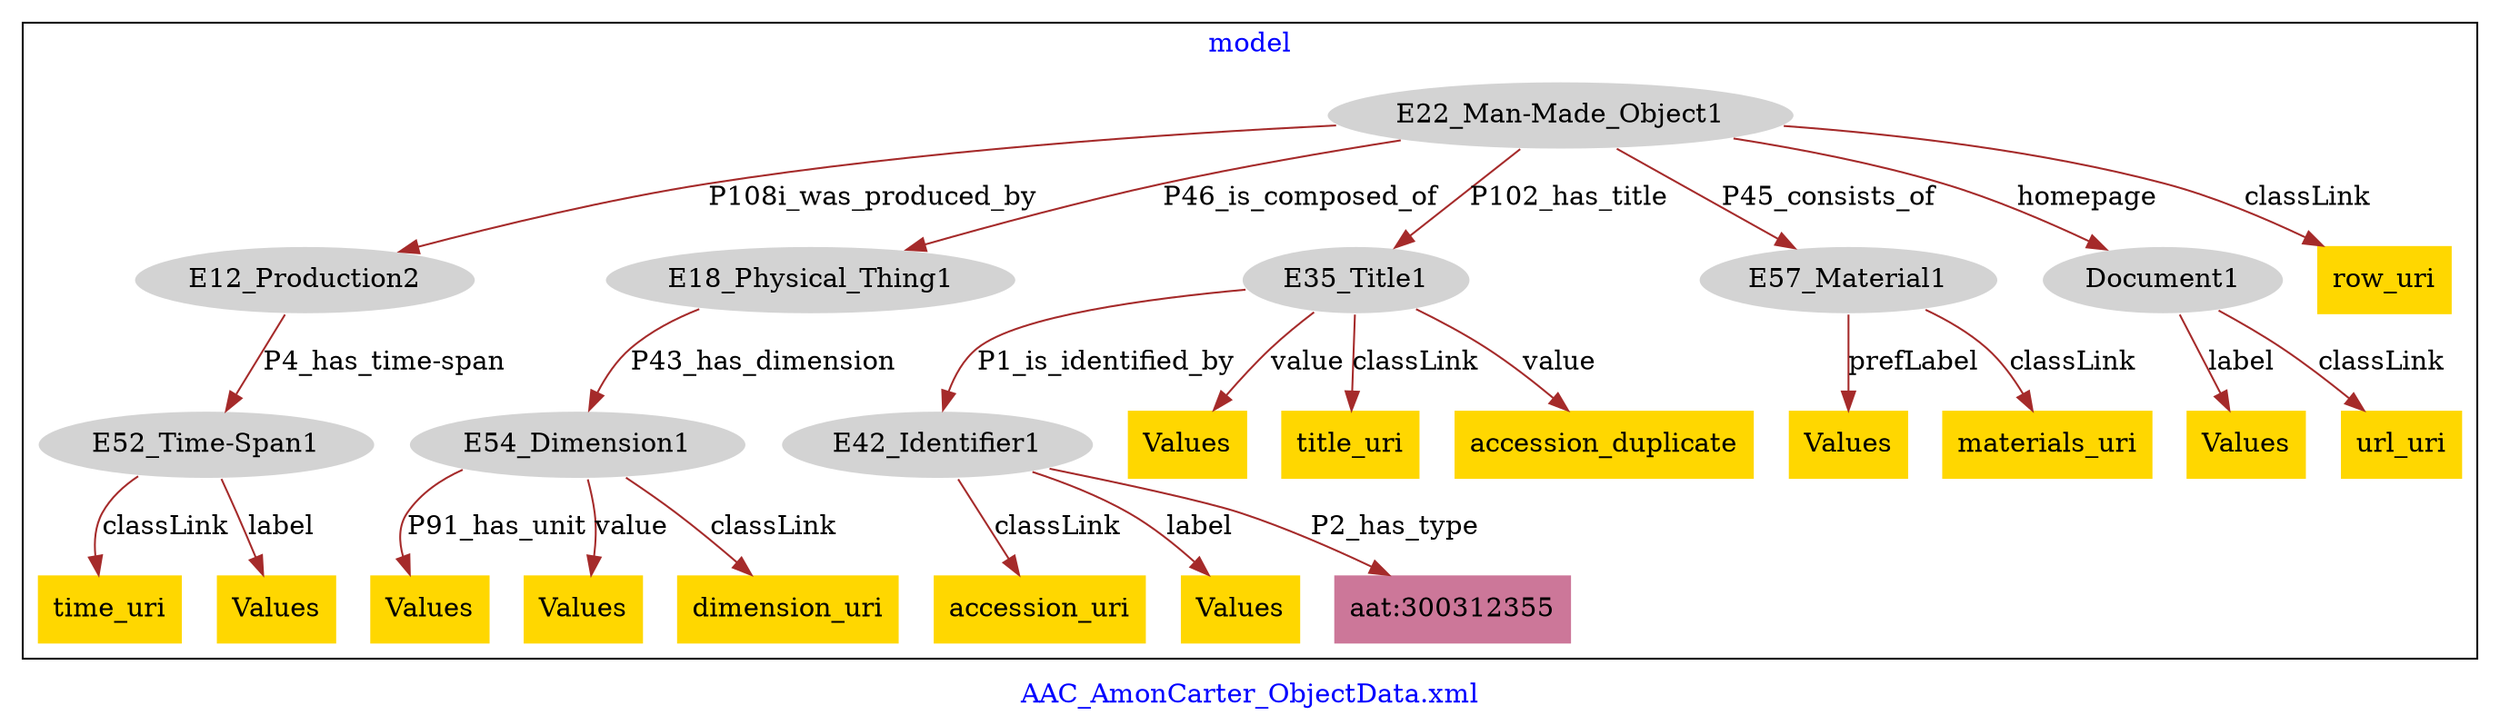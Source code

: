 digraph n0 {
fontcolor="blue"
remincross="true"
label="AAC_AmonCarter_ObjectData.xml"
subgraph cluster {
label="model"
n2[style="filled",color="white",fillcolor="lightgray",label="E12_Production2"];
n3[style="filled",color="white",fillcolor="lightgray",label="E52_Time-Span1"];
n4[style="filled",color="white",fillcolor="lightgray",label="E18_Physical_Thing1"];
n5[style="filled",color="white",fillcolor="lightgray",label="E54_Dimension1"];
n6[style="filled",color="white",fillcolor="lightgray",label="E22_Man-Made_Object1"];
n7[style="filled",color="white",fillcolor="lightgray",label="E35_Title1"];
n8[style="filled",color="white",fillcolor="lightgray",label="E57_Material1"];
n9[style="filled",color="white",fillcolor="lightgray",label="Document1"];
n10[style="filled",color="white",fillcolor="lightgray",label="E42_Identifier1"];
n11[shape="plaintext",style="filled",fillcolor="gold",label="Values"];
n12[shape="plaintext",style="filled",fillcolor="gold",label="accession_uri"];
n13[shape="plaintext",style="filled",fillcolor="gold",label="Values"];
n14[shape="plaintext",style="filled",fillcolor="gold",label="time_uri"];
n15[shape="plaintext",style="filled",fillcolor="gold",label="title_uri"];
n16[shape="plaintext",style="filled",fillcolor="gold",label="Values"];
n17[shape="plaintext",style="filled",fillcolor="gold",label="Values"];
n18[shape="plaintext",style="filled",fillcolor="gold",label="Values"];
n19[shape="plaintext",style="filled",fillcolor="gold",label="materials_uri"];
n20[shape="plaintext",style="filled",fillcolor="gold",label="Values"];
n21[shape="plaintext",style="filled",fillcolor="gold",label="Values"];
n22[shape="plaintext",style="filled",fillcolor="gold",label="accession_duplicate"];
n23[shape="plaintext",style="filled",fillcolor="gold",label="row_uri"];
n24[shape="plaintext",style="filled",fillcolor="gold",label="dimension_uri"];
n25[shape="plaintext",style="filled",fillcolor="gold",label="url_uri"];
n26[shape="plaintext",style="filled",fillcolor="#CC7799",label="aat:300312355"];
}
n2 -> n3[color="brown",fontcolor="black",label="P4_has_time-span"]
n4 -> n5[color="brown",fontcolor="black",label="P43_has_dimension"]
n6 -> n2[color="brown",fontcolor="black",label="P108i_was_produced_by"]
n6 -> n4[color="brown",fontcolor="black",label="P46_is_composed_of"]
n6 -> n7[color="brown",fontcolor="black",label="P102_has_title"]
n6 -> n8[color="brown",fontcolor="black",label="P45_consists_of"]
n6 -> n9[color="brown",fontcolor="black",label="homepage"]
n7 -> n10[color="brown",fontcolor="black",label="P1_is_identified_by"]
n9 -> n11[color="brown",fontcolor="black",label="label"]
n10 -> n12[color="brown",fontcolor="black",label="classLink"]
n7 -> n13[color="brown",fontcolor="black",label="value"]
n3 -> n14[color="brown",fontcolor="black",label="classLink"]
n7 -> n15[color="brown",fontcolor="black",label="classLink"]
n5 -> n16[color="brown",fontcolor="black",label="P91_has_unit"]
n8 -> n17[color="brown",fontcolor="black",label="prefLabel"]
n5 -> n18[color="brown",fontcolor="black",label="value"]
n8 -> n19[color="brown",fontcolor="black",label="classLink"]
n3 -> n20[color="brown",fontcolor="black",label="label"]
n10 -> n21[color="brown",fontcolor="black",label="label"]
n7 -> n22[color="brown",fontcolor="black",label="value"]
n6 -> n23[color="brown",fontcolor="black",label="classLink"]
n5 -> n24[color="brown",fontcolor="black",label="classLink"]
n9 -> n25[color="brown",fontcolor="black",label="classLink"]
n10 -> n26[color="brown",fontcolor="black",label="P2_has_type"]
}
